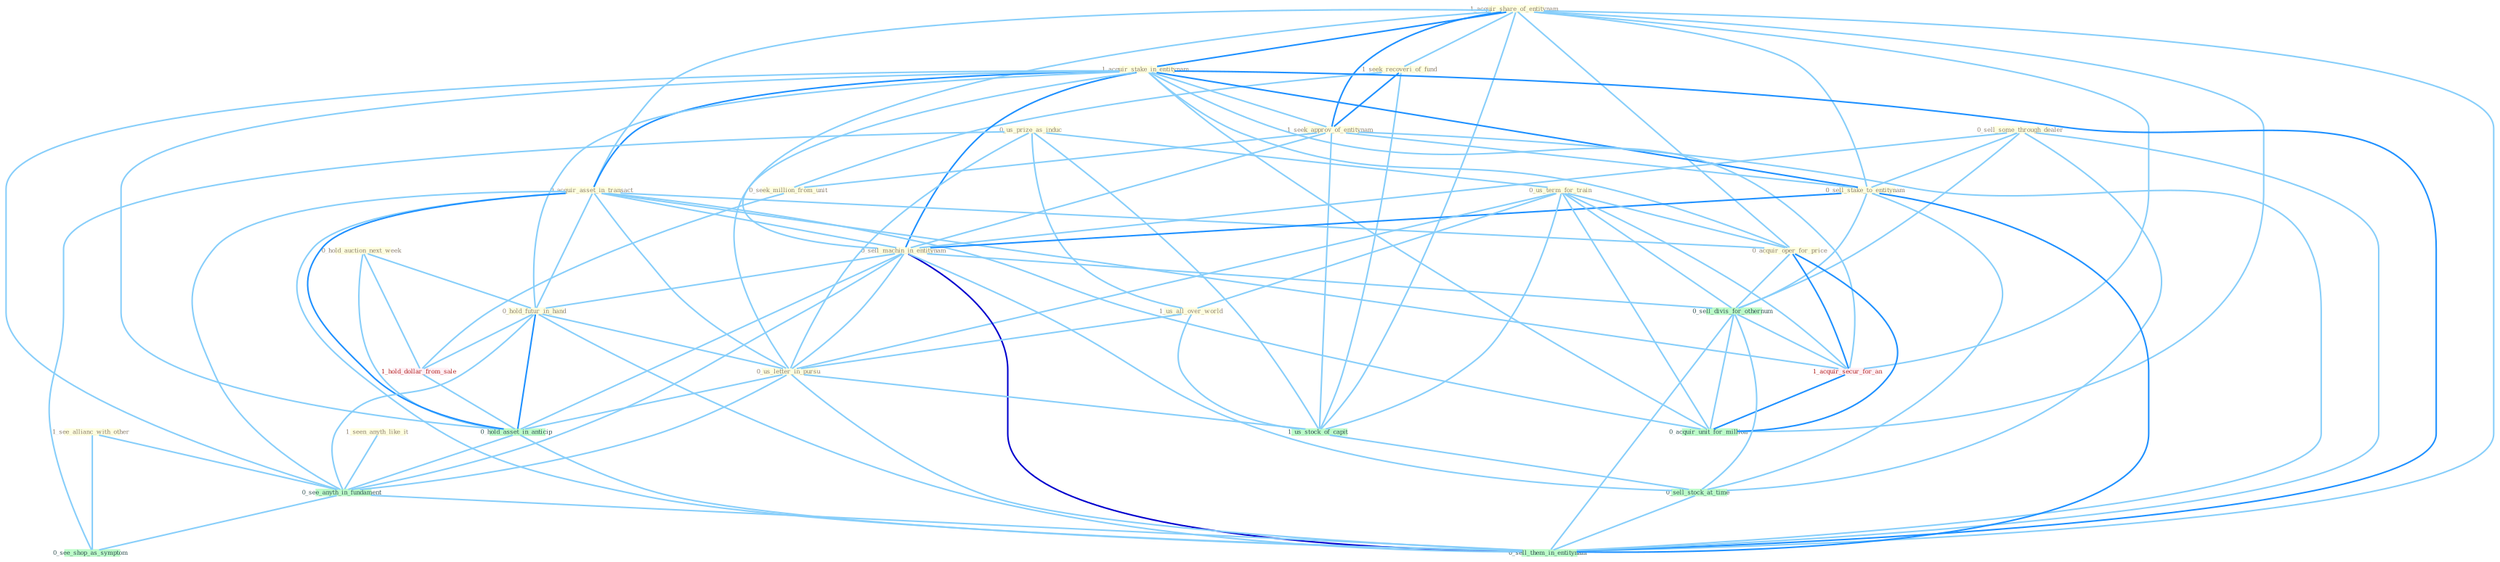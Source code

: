 Graph G{ 
    node
    [shape=polygon,style=filled,width=.5,height=.06,color="#BDFCC9",fixedsize=true,fontsize=4,
    fontcolor="#2f4f4f"];
    {node
    [color="#ffffe0", fontcolor="#8b7d6b"] "1_acquir_share_of_entitynam " "1_seek_recoveri_of_fund " "1_acquir_stake_in_entitynam " "1_seek_approv_of_entitynam " "0_hold_auction_next_week " "0_us_prize_as_induc " "0_sell_some_through_dealer " "0_acquir_asset_in_transact " "1_see_allianc_with_other " "0_seek_million_from_unit " "0_sell_stake_to_entitynam " "0_us_term_for_train " "0_acquir_oper_for_price " "0_sell_machin_in_entitynam " "1_us_all_over_world " "0_hold_futur_in_hand " "0_us_letter_in_pursu " "1_seen_anyth_like_it "}
{node [color="#fff0f5", fontcolor="#b22222"] "1_acquir_secur_for_an " "1_hold_dollar_from_sale "}
edge [color="#B0E2FF"];

	"1_acquir_share_of_entitynam " -- "1_seek_recoveri_of_fund " [w="1", color="#87cefa" ];
	"1_acquir_share_of_entitynam " -- "1_acquir_stake_in_entitynam " [w="2", color="#1e90ff" , len=0.8];
	"1_acquir_share_of_entitynam " -- "1_seek_approv_of_entitynam " [w="2", color="#1e90ff" , len=0.8];
	"1_acquir_share_of_entitynam " -- "0_acquir_asset_in_transact " [w="1", color="#87cefa" ];
	"1_acquir_share_of_entitynam " -- "0_sell_stake_to_entitynam " [w="1", color="#87cefa" ];
	"1_acquir_share_of_entitynam " -- "0_acquir_oper_for_price " [w="1", color="#87cefa" ];
	"1_acquir_share_of_entitynam " -- "0_sell_machin_in_entitynam " [w="1", color="#87cefa" ];
	"1_acquir_share_of_entitynam " -- "1_acquir_secur_for_an " [w="1", color="#87cefa" ];
	"1_acquir_share_of_entitynam " -- "1_us_stock_of_capit " [w="1", color="#87cefa" ];
	"1_acquir_share_of_entitynam " -- "0_acquir_unit_for_million " [w="1", color="#87cefa" ];
	"1_acquir_share_of_entitynam " -- "0_sell_them_in_entitynam " [w="1", color="#87cefa" ];
	"1_seek_recoveri_of_fund " -- "1_seek_approv_of_entitynam " [w="2", color="#1e90ff" , len=0.8];
	"1_seek_recoveri_of_fund " -- "0_seek_million_from_unit " [w="1", color="#87cefa" ];
	"1_seek_recoveri_of_fund " -- "1_us_stock_of_capit " [w="1", color="#87cefa" ];
	"1_acquir_stake_in_entitynam " -- "1_seek_approv_of_entitynam " [w="1", color="#87cefa" ];
	"1_acquir_stake_in_entitynam " -- "0_acquir_asset_in_transact " [w="2", color="#1e90ff" , len=0.8];
	"1_acquir_stake_in_entitynam " -- "0_sell_stake_to_entitynam " [w="2", color="#1e90ff" , len=0.8];
	"1_acquir_stake_in_entitynam " -- "0_acquir_oper_for_price " [w="1", color="#87cefa" ];
	"1_acquir_stake_in_entitynam " -- "0_sell_machin_in_entitynam " [w="2", color="#1e90ff" , len=0.8];
	"1_acquir_stake_in_entitynam " -- "0_hold_futur_in_hand " [w="1", color="#87cefa" ];
	"1_acquir_stake_in_entitynam " -- "0_us_letter_in_pursu " [w="1", color="#87cefa" ];
	"1_acquir_stake_in_entitynam " -- "1_acquir_secur_for_an " [w="1", color="#87cefa" ];
	"1_acquir_stake_in_entitynam " -- "0_hold_asset_in_anticip " [w="1", color="#87cefa" ];
	"1_acquir_stake_in_entitynam " -- "0_see_anyth_in_fundament " [w="1", color="#87cefa" ];
	"1_acquir_stake_in_entitynam " -- "0_acquir_unit_for_million " [w="1", color="#87cefa" ];
	"1_acquir_stake_in_entitynam " -- "0_sell_them_in_entitynam " [w="2", color="#1e90ff" , len=0.8];
	"1_seek_approv_of_entitynam " -- "0_seek_million_from_unit " [w="1", color="#87cefa" ];
	"1_seek_approv_of_entitynam " -- "0_sell_stake_to_entitynam " [w="1", color="#87cefa" ];
	"1_seek_approv_of_entitynam " -- "0_sell_machin_in_entitynam " [w="1", color="#87cefa" ];
	"1_seek_approv_of_entitynam " -- "1_us_stock_of_capit " [w="1", color="#87cefa" ];
	"1_seek_approv_of_entitynam " -- "0_sell_them_in_entitynam " [w="1", color="#87cefa" ];
	"0_hold_auction_next_week " -- "0_hold_futur_in_hand " [w="1", color="#87cefa" ];
	"0_hold_auction_next_week " -- "1_hold_dollar_from_sale " [w="1", color="#87cefa" ];
	"0_hold_auction_next_week " -- "0_hold_asset_in_anticip " [w="1", color="#87cefa" ];
	"0_us_prize_as_induc " -- "0_us_term_for_train " [w="1", color="#87cefa" ];
	"0_us_prize_as_induc " -- "1_us_all_over_world " [w="1", color="#87cefa" ];
	"0_us_prize_as_induc " -- "0_us_letter_in_pursu " [w="1", color="#87cefa" ];
	"0_us_prize_as_induc " -- "1_us_stock_of_capit " [w="1", color="#87cefa" ];
	"0_us_prize_as_induc " -- "0_see_shop_as_symptom " [w="1", color="#87cefa" ];
	"0_sell_some_through_dealer " -- "0_sell_stake_to_entitynam " [w="1", color="#87cefa" ];
	"0_sell_some_through_dealer " -- "0_sell_machin_in_entitynam " [w="1", color="#87cefa" ];
	"0_sell_some_through_dealer " -- "0_sell_divis_for_othernum " [w="1", color="#87cefa" ];
	"0_sell_some_through_dealer " -- "0_sell_stock_at_time " [w="1", color="#87cefa" ];
	"0_sell_some_through_dealer " -- "0_sell_them_in_entitynam " [w="1", color="#87cefa" ];
	"0_acquir_asset_in_transact " -- "0_acquir_oper_for_price " [w="1", color="#87cefa" ];
	"0_acquir_asset_in_transact " -- "0_sell_machin_in_entitynam " [w="1", color="#87cefa" ];
	"0_acquir_asset_in_transact " -- "0_hold_futur_in_hand " [w="1", color="#87cefa" ];
	"0_acquir_asset_in_transact " -- "0_us_letter_in_pursu " [w="1", color="#87cefa" ];
	"0_acquir_asset_in_transact " -- "1_acquir_secur_for_an " [w="1", color="#87cefa" ];
	"0_acquir_asset_in_transact " -- "0_hold_asset_in_anticip " [w="2", color="#1e90ff" , len=0.8];
	"0_acquir_asset_in_transact " -- "0_see_anyth_in_fundament " [w="1", color="#87cefa" ];
	"0_acquir_asset_in_transact " -- "0_acquir_unit_for_million " [w="1", color="#87cefa" ];
	"0_acquir_asset_in_transact " -- "0_sell_them_in_entitynam " [w="1", color="#87cefa" ];
	"1_see_allianc_with_other " -- "0_see_anyth_in_fundament " [w="1", color="#87cefa" ];
	"1_see_allianc_with_other " -- "0_see_shop_as_symptom " [w="1", color="#87cefa" ];
	"0_seek_million_from_unit " -- "1_hold_dollar_from_sale " [w="1", color="#87cefa" ];
	"0_sell_stake_to_entitynam " -- "0_sell_machin_in_entitynam " [w="2", color="#1e90ff" , len=0.8];
	"0_sell_stake_to_entitynam " -- "0_sell_divis_for_othernum " [w="1", color="#87cefa" ];
	"0_sell_stake_to_entitynam " -- "0_sell_stock_at_time " [w="1", color="#87cefa" ];
	"0_sell_stake_to_entitynam " -- "0_sell_them_in_entitynam " [w="2", color="#1e90ff" , len=0.8];
	"0_us_term_for_train " -- "0_acquir_oper_for_price " [w="1", color="#87cefa" ];
	"0_us_term_for_train " -- "1_us_all_over_world " [w="1", color="#87cefa" ];
	"0_us_term_for_train " -- "0_us_letter_in_pursu " [w="1", color="#87cefa" ];
	"0_us_term_for_train " -- "0_sell_divis_for_othernum " [w="1", color="#87cefa" ];
	"0_us_term_for_train " -- "1_acquir_secur_for_an " [w="1", color="#87cefa" ];
	"0_us_term_for_train " -- "1_us_stock_of_capit " [w="1", color="#87cefa" ];
	"0_us_term_for_train " -- "0_acquir_unit_for_million " [w="1", color="#87cefa" ];
	"0_acquir_oper_for_price " -- "0_sell_divis_for_othernum " [w="1", color="#87cefa" ];
	"0_acquir_oper_for_price " -- "1_acquir_secur_for_an " [w="2", color="#1e90ff" , len=0.8];
	"0_acquir_oper_for_price " -- "0_acquir_unit_for_million " [w="2", color="#1e90ff" , len=0.8];
	"0_sell_machin_in_entitynam " -- "0_hold_futur_in_hand " [w="1", color="#87cefa" ];
	"0_sell_machin_in_entitynam " -- "0_us_letter_in_pursu " [w="1", color="#87cefa" ];
	"0_sell_machin_in_entitynam " -- "0_sell_divis_for_othernum " [w="1", color="#87cefa" ];
	"0_sell_machin_in_entitynam " -- "0_hold_asset_in_anticip " [w="1", color="#87cefa" ];
	"0_sell_machin_in_entitynam " -- "0_sell_stock_at_time " [w="1", color="#87cefa" ];
	"0_sell_machin_in_entitynam " -- "0_see_anyth_in_fundament " [w="1", color="#87cefa" ];
	"0_sell_machin_in_entitynam " -- "0_sell_them_in_entitynam " [w="3", color="#0000cd" , len=0.6];
	"1_us_all_over_world " -- "0_us_letter_in_pursu " [w="1", color="#87cefa" ];
	"1_us_all_over_world " -- "1_us_stock_of_capit " [w="1", color="#87cefa" ];
	"0_hold_futur_in_hand " -- "0_us_letter_in_pursu " [w="1", color="#87cefa" ];
	"0_hold_futur_in_hand " -- "1_hold_dollar_from_sale " [w="1", color="#87cefa" ];
	"0_hold_futur_in_hand " -- "0_hold_asset_in_anticip " [w="2", color="#1e90ff" , len=0.8];
	"0_hold_futur_in_hand " -- "0_see_anyth_in_fundament " [w="1", color="#87cefa" ];
	"0_hold_futur_in_hand " -- "0_sell_them_in_entitynam " [w="1", color="#87cefa" ];
	"0_us_letter_in_pursu " -- "1_us_stock_of_capit " [w="1", color="#87cefa" ];
	"0_us_letter_in_pursu " -- "0_hold_asset_in_anticip " [w="1", color="#87cefa" ];
	"0_us_letter_in_pursu " -- "0_see_anyth_in_fundament " [w="1", color="#87cefa" ];
	"0_us_letter_in_pursu " -- "0_sell_them_in_entitynam " [w="1", color="#87cefa" ];
	"1_seen_anyth_like_it " -- "0_see_anyth_in_fundament " [w="1", color="#87cefa" ];
	"0_sell_divis_for_othernum " -- "1_acquir_secur_for_an " [w="1", color="#87cefa" ];
	"0_sell_divis_for_othernum " -- "0_sell_stock_at_time " [w="1", color="#87cefa" ];
	"0_sell_divis_for_othernum " -- "0_acquir_unit_for_million " [w="1", color="#87cefa" ];
	"0_sell_divis_for_othernum " -- "0_sell_them_in_entitynam " [w="1", color="#87cefa" ];
	"1_acquir_secur_for_an " -- "0_acquir_unit_for_million " [w="2", color="#1e90ff" , len=0.8];
	"1_us_stock_of_capit " -- "0_sell_stock_at_time " [w="1", color="#87cefa" ];
	"1_hold_dollar_from_sale " -- "0_hold_asset_in_anticip " [w="1", color="#87cefa" ];
	"0_hold_asset_in_anticip " -- "0_see_anyth_in_fundament " [w="1", color="#87cefa" ];
	"0_hold_asset_in_anticip " -- "0_sell_them_in_entitynam " [w="1", color="#87cefa" ];
	"0_sell_stock_at_time " -- "0_sell_them_in_entitynam " [w="1", color="#87cefa" ];
	"0_see_anyth_in_fundament " -- "0_see_shop_as_symptom " [w="1", color="#87cefa" ];
	"0_see_anyth_in_fundament " -- "0_sell_them_in_entitynam " [w="1", color="#87cefa" ];
}